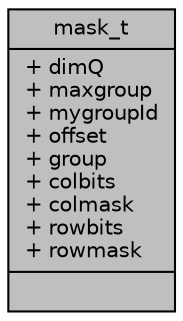 digraph "mask_t"
{
  edge [fontname="Helvetica",fontsize="10",labelfontname="Helvetica",labelfontsize="10"];
  node [fontname="Helvetica",fontsize="10",shape=record];
  Node1 [label="{mask_t\n|+ dimQ\l+ maxgroup\l+ mygroupId\l+ offset\l+ group\l+ colbits\l+ colmask\l+ rowbits\l+ rowmask\l|}",height=0.2,width=0.4,color="black", fillcolor="grey75", style="filled" fontcolor="black"];
}
